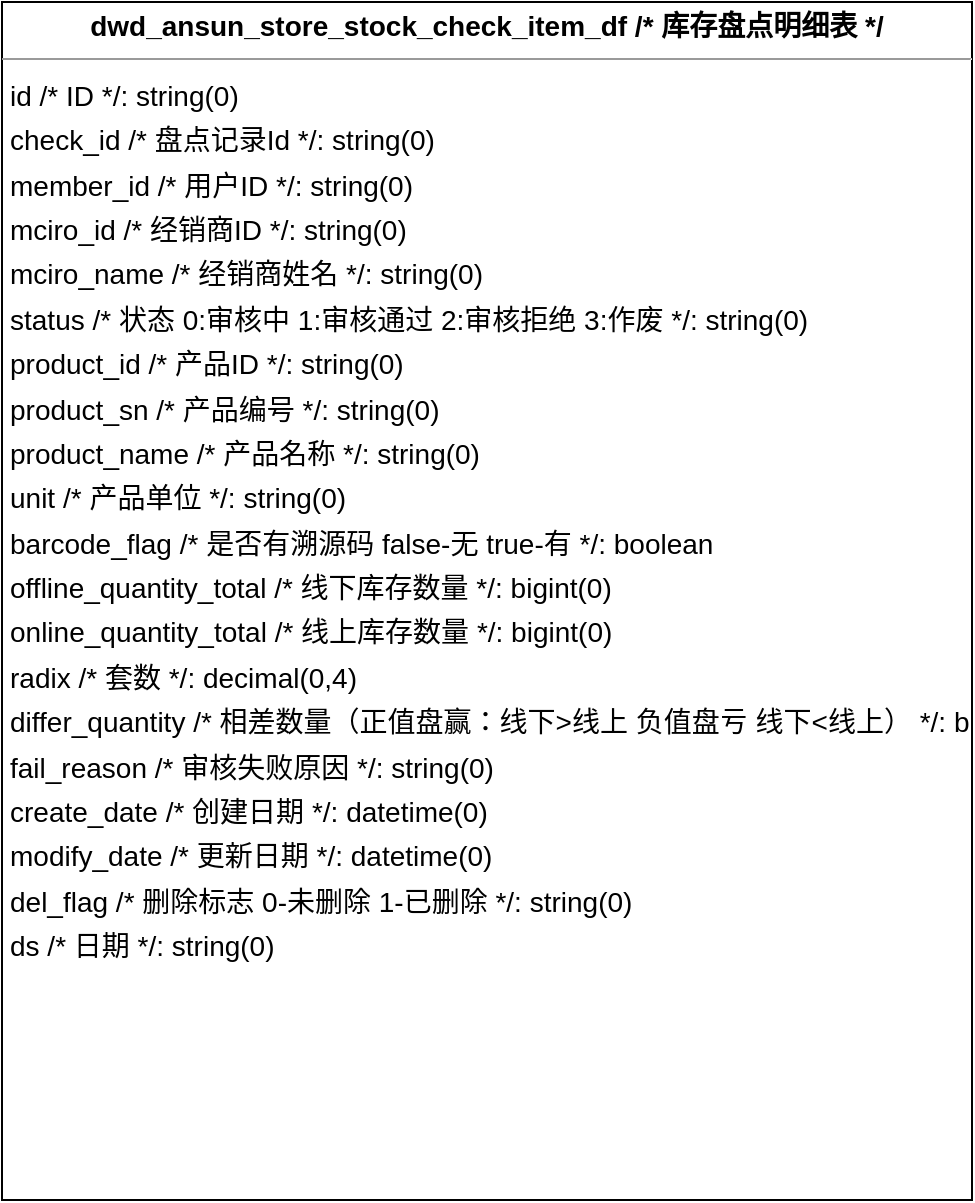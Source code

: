 <mxGraphModel dx="0" dy="0" grid="1" gridSize="10" guides="1" tooltips="1" connect="1" arrows="1" fold="1" page="0" pageScale="1" background="none" math="0" shadow="0">
  <root>
    <mxCell id="0" />
    <mxCell id="1" parent="0" />
    <mxCell id="node0" parent="1" vertex="1" value="&lt;p style=&quot;margin:0px;margin-top:4px;text-align:center;&quot;&gt;&lt;b&gt;dwd_ansun_store_stock_check_item_df  /* 库存盘点明细表 */&lt;/b&gt;&lt;/p&gt;&lt;hr size=&quot;1&quot;/&gt;&lt;p style=&quot;margin:0 0 0 4px;line-height:1.6;&quot;&gt; id  /* ID */: string(0)&lt;br/&gt; check_id  /* 盘点记录Id */: string(0)&lt;br/&gt; member_id  /* 用户ID */: string(0)&lt;br/&gt; mciro_id  /* 经销商ID */: string(0)&lt;br/&gt; mciro_name  /* 经销商姓名 */: string(0)&lt;br/&gt; status  /* 状态 0:审核中 1:审核通过 2:审核拒绝 3:作废 */: string(0)&lt;br/&gt; product_id  /* 产品ID */: string(0)&lt;br/&gt; product_sn  /* 产品编号 */: string(0)&lt;br/&gt; product_name  /* 产品名称 */: string(0)&lt;br/&gt; unit  /* 产品单位 */: string(0)&lt;br/&gt; barcode_flag  /* 是否有溯源码 false-无 true-有 */: boolean&lt;br/&gt; offline_quantity_total  /* 线下库存数量 */: bigint(0)&lt;br/&gt; online_quantity_total  /* 线上库存数量 */: bigint(0)&lt;br/&gt; radix  /* 套数 */: decimal(0,4)&lt;br/&gt; differ_quantity  /* 相差数量（正值盘赢：线下&amp;gt;线上 负值盘亏 线下&amp;lt;线上） */: bigint(0)&lt;br/&gt; fail_reason  /* 审核失败原因 */: string(0)&lt;br/&gt; create_date  /* 创建日期 */: datetime(0)&lt;br/&gt; modify_date  /* 更新日期 */: datetime(0)&lt;br/&gt; del_flag  /* 删除标志 0-未删除 1-已删除 */: string(0)&lt;br/&gt; ds  /* 日期 */: string(0)&lt;/p&gt;" style="verticalAlign=top;align=left;overflow=fill;fontSize=14;fontFamily=Helvetica;html=1;rounded=0;shadow=0;comic=0;labelBackgroundColor=none;strokeWidth=1;">
      <mxGeometry x="-242" y="-299" width="485" height="599" as="geometry" />
    </mxCell>
  </root>
</mxGraphModel>
